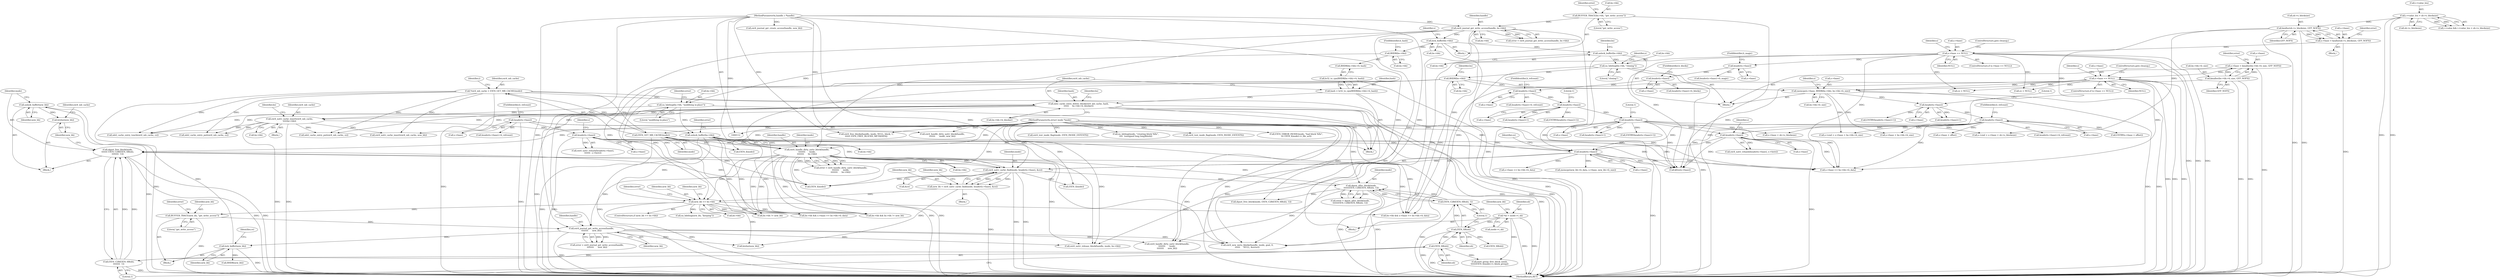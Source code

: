 digraph "0_linux_82939d7999dfc1f1998c4b1c12e2f19edbdff272_3@pointer" {
"1000550" [label="(Call,unlock_buffer(new_bh))"];
"1000541" [label="(Call,lock_buffer(new_bh))"];
"1000535" [label="(Call,ext4_journal_get_write_access(handle,\n\t\t\t\t\t\t\t\t      new_bh))"];
"1000264" [label="(Call,ext4_handle_dirty_xattr_block(handle,\n\t\t\t\t\t\t\t\t      inode,\n\t\t\t\t\t\t\t\t      bs->bh))"];
"1000175" [label="(Call,ext4_journal_get_write_access(handle, bs->bh))"];
"1000113" [label="(MethodParameterIn,handle_t *handle)"];
"1000168" [label="(Call,BUFFER_TRACE(bs->bh, \"get_write_access\"))"];
"1000146" [label="(Call,EXT4_GET_MB_CACHE(inode))"];
"1000114" [label="(MethodParameterIn,struct inode *inode)"];
"1000249" [label="(Call,unlock_buffer(bs->bh))"];
"1000216" [label="(Call,ea_bdebug(bs->bh, \"modifying in-place\"))"];
"1000203" [label="(Call,BHDR(bs->bh))"];
"1000183" [label="(Call,lock_buffer(bs->bh))"];
"1000244" [label="(Call,ext4_xattr_cache_insert(ext4_mb_cache,\n\t\t\t\t\tbs->bh))"];
"1000208" [label="(Call,mb2_cache_entry_delete_block(ext4_mb_cache, hash,\n\t\t\t\t\t\t     bs->bh->b_blocknr))"];
"1000144" [label="(Call,*ext4_mb_cache = EXT4_GET_MB_CACHE(inode))"];
"1000199" [label="(Call,hash = le32_to_cpu(BHDR(bs->bh)->h_hash))"];
"1000201" [label="(Call,le32_to_cpu(BHDR(bs->bh)->h_hash))"];
"1000530" [label="(Call,BUFFER_TRACE(new_bh, \"get_write_access\"))"];
"1000509" [label="(Call,new_bh == bs->bh)"];
"1000495" [label="(Call,new_bh = ext4_xattr_cache_find(inode, header(s->base), &ce))"];
"1000497" [label="(Call,ext4_xattr_cache_find(inode, header(s->base), &ce))"];
"1000552" [label="(Call,dquot_free_block(inode,\n\t\t\t\t\t\t\t EXT4_C2B(EXT4_SB(sb),\n\t\t\t\t\t\t\t\t  1)))"];
"1000521" [label="(Call,dquot_alloc_block(inode,\n\t\t\t\t\t\tEXT4_C2B(EXT4_SB(sb), 1)))"];
"1000523" [label="(Call,EXT4_C2B(EXT4_SB(sb), 1))"];
"1000524" [label="(Call,EXT4_SB(sb))"];
"1000555" [label="(Call,EXT4_SB(sb))"];
"1000119" [label="(Call,*sb = inode->i_sb)"];
"1000554" [label="(Call,EXT4_C2B(EXT4_SB(sb),\n\t\t\t\t\t\t\t\t  1))"];
"1000499" [label="(Call,header(s->base))"];
"1000237" [label="(Call,header(s->base))"];
"1000190" [label="(Call,header(s->base))"];
"1000480" [label="(Call,header(s->base))"];
"1000347" [label="(Call,header(s->base))"];
"1000340" [label="(Call,header(s->base))"];
"1000321" [label="(Call,memcpy(s->base, BHDR(bs->bh), bs->bh->b_size))"];
"1000315" [label="(Call,s->base == NULL)"];
"1000299" [label="(Call,s->base = kmalloc(bs->bh->b_size, GFP_NOFS))"];
"1000303" [label="(Call,kmalloc(bs->bh->b_size, GFP_NOFS))"];
"1000325" [label="(Call,BHDR(bs->bh))"];
"1000294" [label="(Call,ea_bdebug(bs->bh, \"cloning\"))"];
"1000290" [label="(Call,unlock_buffer(bs->bh))"];
"1000443" [label="(Call,header(s->base))"];
"1000432" [label="(Call,header(s->base))"];
"1000419" [label="(Call,header(s->base))"];
"1000410" [label="(Call,header(s->base))"];
"1000401" [label="(Call,header(s->base))"];
"1000393" [label="(Call,s->base == NULL)"];
"1000379" [label="(Call,s->base = kzalloc(sb->s_blocksize, GFP_NOFS))"];
"1000383" [label="(Call,kzalloc(sb->s_blocksize, GFP_NOFS))"];
"1000153" [label="(Call,i->value_len > sb->s_blocksize)"];
"1000558" [label="(Call,brelse(new_bh))"];
"1000573" [label="(Call,BHDR(new_bh))"];
"1000765" [label="(Call,bs->bh != new_bh)"];
"1000217" [label="(Call,bs->bh)"];
"1000315" [label="(Call,s->base == NULL)"];
"1000351" [label="(FieldIdentifier,h_refcount)"];
"1000316" [label="(Call,s->base)"];
"1000499" [label="(Call,header(s->base))"];
"1000387" [label="(Identifier,GFP_NOFS)"];
"1000785" [label="(Call,brelse(new_bh))"];
"1000556" [label="(Identifier,sb)"];
"1000169" [label="(Call,bs->bh)"];
"1000294" [label="(Call,ea_bdebug(bs->bh, \"cloning\"))"];
"1000320" [label="(ControlStructure,goto cleanup;)"];
"1000542" [label="(Identifier,new_bh)"];
"1000346" [label="(Call,header(s->base)->h_refcount)"];
"1000218" [label="(Identifier,bs)"];
"1000397" [label="(Identifier,NULL)"];
"1000509" [label="(Call,new_bh == bs->bh)"];
"1000521" [label="(Call,dquot_alloc_block(inode,\n\t\t\t\t\t\tEXT4_C2B(EXT4_SB(sb), 1)))"];
"1000793" [label="(Call,s->base == bs->bh->b_data)"];
"1000497" [label="(Call,ext4_xattr_cache_find(inode, header(s->base), &ce))"];
"1000782" [label="(Call,mb2_cache_entry_put(ext4_mb_cache, ce))"];
"1000770" [label="(Call,ext4_xattr_release_block(handle, inode, bs->bh))"];
"1000536" [label="(Identifier,handle)"];
"1000535" [label="(Call,ext4_journal_get_write_access(handle,\n\t\t\t\t\t\t\t\t      new_bh))"];
"1000557" [label="(Literal,1)"];
"1000602" [label="(Call,ce = NULL)"];
"1000177" [label="(Call,bs->bh)"];
"1000410" [label="(Call,header(s->base))"];
"1000204" [label="(Call,bs->bh)"];
"1000555" [label="(Call,EXT4_SB(sb))"];
"1000295" [label="(Call,bs->bh)"];
"1000290" [label="(Call,unlock_buffer(bs->bh))"];
"1000329" [label="(Call,bs->bh->b_size)"];
"1000525" [label="(Identifier,sb)"];
"1000207" [label="(FieldIdentifier,h_hash)"];
"1000392" [label="(ControlStructure,if (s->base == NULL))"];
"1000291" [label="(Call,bs->bh)"];
"1000384" [label="(Call,sb->s_blocksize)"];
"1000498" [label="(Identifier,inode)"];
"1000114" [label="(MethodParameterIn,struct inode *inode)"];
"1000420" [label="(Call,s->base)"];
"1000547" [label="(Identifier,ce)"];
"1000191" [label="(Call,s->base)"];
"1000481" [label="(Call,s->base)"];
"1000147" [label="(Identifier,inode)"];
"1000167" [label="(Block,)"];
"1000157" [label="(Call,sb->s_blocksize)"];
"1000251" [label="(Identifier,bs)"];
"1000423" [label="(FieldIdentifier,h_refcount)"];
"1000532" [label="(Literal,\"get_write_access\")"];
"1000172" [label="(Literal,\"get_write_access\")"];
"1000300" [label="(Call,s->base)"];
"1000723" [label="(Call,memcpy(new_bh->b_data, s->base, new_bh->b_size))"];
"1000154" [label="(Call,i->value_len)"];
"1000368" [label="(Call,s->base + bs->bh->b_size)"];
"1000447" [label="(Literal,1)"];
"1000336" [label="(Identifier,s)"];
"1000190" [label="(Call,header(s->base))"];
"1000751" [label="(Call,EXT4_I(inode))"];
"1000550" [label="(Call,unlock_buffer(new_bh))"];
"1000558" [label="(Call,brelse(new_bh))"];
"1000589" [label="(Call,ext4_handle_dirty_xattr_block(handle,\n\t\t\t\t\t\t\t\t      inode,\n\t\t\t\t\t\t\t\t      new_bh))"];
"1000647" [label="(Call,ext4_test_inode_flag(inode, EXT4_INODE_EXTENTS))"];
"1000321" [label="(Call,memcpy(s->base, BHDR(bs->bh), bs->bh->b_size))"];
"1000401" [label="(Call,header(s->base))"];
"1000523" [label="(Call,EXT4_C2B(EXT4_SB(sb), 1))"];
"1000176" [label="(Identifier,handle)"];
"1000203" [label="(Call,BHDR(bs->bh))"];
"1000441" [label="(Call,ENTRY(header(s->base)+1))"];
"1000496" [label="(Identifier,new_bh)"];
"1000657" [label="(Call,ext4_new_meta_blocks(handle, inode, goal, 0,\n\t\t\t\t\t\t     NULL, &error))"];
"1000789" [label="(Call,bs->bh && s->base == bs->bh->b_data)"];
"1000526" [label="(Literal,1)"];
"1000236" [label="(Call,ext4_xattr_rehash(header(s->base),\n\t\t\t\t\t\t\t  s->here))"];
"1000761" [label="(Call,bs->bh && bs->bh != new_bh)"];
"1000296" [label="(Identifier,bs)"];
"1000211" [label="(Call,bs->bh->b_blocknr)"];
"1000561" [label="(Identifier,ext4_mb_cache)"];
"1000551" [label="(Identifier,new_bh)"];
"1000113" [label="(MethodParameterIn,handle_t *handle)"];
"1000120" [label="(Identifier,sb)"];
"1000432" [label="(Call,header(s->base))"];
"1000737" [label="(Call,ext4_xattr_cache_insert(ext4_mb_cache, new_bh))"];
"1000433" [label="(Call,s->base)"];
"1000323" [label="(Identifier,s)"];
"1000510" [label="(Identifier,new_bh)"];
"1000560" [label="(Call,mb2_cache_entry_put(ext4_mb_cache, ce))"];
"1000200" [label="(Identifier,hash)"];
"1000444" [label="(Call,s->base)"];
"1000299" [label="(Call,s->base = kmalloc(bs->bh->b_size, GFP_NOFS))"];
"1000642" [label="(Call,EXT4_I(inode))"];
"1000383" [label="(Call,kzalloc(sb->s_blocksize, GFP_NOFS))"];
"1000267" [label="(Call,bs->bh)"];
"1000348" [label="(Call,s->base)"];
"1000358" [label="(Call,ENTRY(s->base + offset))"];
"1000153" [label="(Call,i->value_len > sb->s_blocksize)"];
"1000494" [label="(Block,)"];
"1000250" [label="(Call,bs->bh)"];
"1000802" [label="(Call,kfree(s->base))"];
"1000326" [label="(Call,bs->bh)"];
"1000238" [label="(Call,s->base)"];
"1000222" [label="(Identifier,error)"];
"1000341" [label="(Call,s->base)"];
"1000199" [label="(Call,hash = le32_to_cpu(BHDR(bs->bh)->h_hash))"];
"1000146" [label="(Call,EXT4_GET_MB_CACHE(inode))"];
"1000359" [label="(Call,s->base + offset)"];
"1000255" [label="(Identifier,error)"];
"1000121" [label="(Call,inode->i_sb)"];
"1000393" [label="(Call,s->base == NULL)"];
"1000194" [label="(FieldIdentifier,h_refcount)"];
"1000431" [label="(Call,header(s->base)+1)"];
"1000821" [label="(Call,EXT4_I(inode))"];
"1000400" [label="(Call,header(s->base)->h_magic)"];
"1000554" [label="(Call,EXT4_C2B(EXT4_SB(sb),\n\t\t\t\t\t\t\t\t  1))"];
"1000710" [label="(Call,ext4_journal_get_create_access(handle, new_bh))"];
"1000430" [label="(Call,ENTRY(header(s->base)+1))"];
"1000314" [label="(ControlStructure,if (s->base == NULL))"];
"1000677" [label="(Call,ea_idebug(inode, \"creating block %llu\",\n\t\t\t\t  (unsigned long long)block))"];
"1000197" [label="(Block,)"];
"1000344" [label="(Literal,1)"];
"1000339" [label="(Call,header(s->base)+1)"];
"1000168" [label="(Call,BUFFER_TRACE(bs->bh, \"get_write_access\"))"];
"1000479" [label="(Call,ext4_xattr_rehash(header(s->base), s->here))"];
"1000379" [label="(Call,s->base = kzalloc(sb->s_blocksize, GFP_NOFS))"];
"1000553" [label="(Identifier,inode)"];
"1000670" [label="(Call,ext4_test_inode_flag(inode, EXT4_INODE_EXTENTS))"];
"1000812" [label="(Call,EXT4_SB(sb))"];
"1000443" [label="(Call,header(s->base))"];
"1000414" [label="(FieldIdentifier,h_blocks)"];
"1000809" [label="(Call,dquot_free_block(inode, EXT4_C2B(EXT4_SB(sb), 1)))"];
"1000552" [label="(Call,dquot_free_block(inode,\n\t\t\t\t\t\t\t EXT4_C2B(EXT4_SB(sb),\n\t\t\t\t\t\t\t\t  1)))"];
"1000533" [label="(Call,error = ext4_journal_get_write_access(handle,\n\t\t\t\t\t\t\t\t      new_bh))"];
"1000119" [label="(Call,*sb = inode->i_sb)"];
"1000249" [label="(Call,unlock_buffer(bs->bh))"];
"1000402" [label="(Call,s->base)"];
"1000325" [label="(Call,BHDR(bs->bh))"];
"1000515" [label="(Identifier,new_bh)"];
"1000506" [label="(Identifier,new_bh)"];
"1000485" [label="(Identifier,s)"];
"1000508" [label="(ControlStructure,if (new_bh == bs->bh))"];
"1000301" [label="(Identifier,s)"];
"1000520" [label="(Identifier,error)"];
"1000322" [label="(Call,s->base)"];
"1000298" [label="(Literal,\"cloning\")"];
"1000518" [label="(Block,)"];
"1000503" [label="(Call,&ce)"];
"1000237" [label="(Call,header(s->base))"];
"1000389" [label="(Identifier,error)"];
"1000192" [label="(Identifier,s)"];
"1000541" [label="(Call,lock_buffer(new_bh))"];
"1000825" [label="(MethodReturn,RET)"];
"1000549" [label="(Block,)"];
"1000265" [label="(Identifier,handle)"];
"1000209" [label="(Identifier,ext4_mb_cache)"];
"1000145" [label="(Identifier,ext4_mb_cache)"];
"1000563" [label="(Call,ce = NULL)"];
"1000262" [label="(Call,error = ext4_handle_dirty_xattr_block(handle,\n\t\t\t\t\t\t\t\t      inode,\n\t\t\t\t\t\t\t\t      bs->bh))"];
"1000411" [label="(Call,s->base)"];
"1000244" [label="(Call,ext4_xattr_cache_insert(ext4_mb_cache,\n\t\t\t\t\tbs->bh))"];
"1000530" [label="(Call,BUFFER_TRACE(new_bh, \"get_write_access\"))"];
"1000173" [label="(Call,error = ext4_journal_get_write_access(handle, bs->bh))"];
"1000436" [label="(Literal,1)"];
"1000319" [label="(Identifier,NULL)"];
"1000495" [label="(Call,new_bh = ext4_xattr_cache_find(inode, header(s->base), &ce))"];
"1000639" [label="(Call,ext4_group_first_block_no(sb,\n\t\t\t\t\t\tEXT4_I(inode)->i_block_group))"];
"1000338" [label="(Call,ENTRY(header(s->base)+1))"];
"1000347" [label="(Call,header(s->base))"];
"1000210" [label="(Identifier,hash)"];
"1000126" [label="(Identifier,new_bh)"];
"1000519" [label="(Call,error = dquot_alloc_block(inode,\n\t\t\t\t\t\tEXT4_C2B(EXT4_SB(sb), 1)))"];
"1000331" [label="(Identifier,bs)"];
"1000403" [label="(Identifier,s)"];
"1000531" [label="(Identifier,new_bh)"];
"1000418" [label="(Call,header(s->base)->h_refcount)"];
"1000220" [label="(Literal,\"modifying in-place\")"];
"1000201" [label="(Call,le32_to_cpu(BHDR(bs->bh)->h_hash))"];
"1000817" [label="(Call,EXT4_ERROR_INODE(inode, \"bad block %llu\",\n\t\t\t EXT4_I(inode)->i_file_acl))"];
"1000189" [label="(Call,header(s->base)->h_refcount)"];
"1000448" [label="(Call,s->end = s->base + sb->s_blocksize)"];
"1000246" [label="(Call,bs->bh)"];
"1000309" [label="(Identifier,GFP_NOFS)"];
"1000698" [label="(Call,ext4_free_blocks(handle, inode, NULL, block, 1,\n\t\t\t\t\t\t EXT4_FREE_BLOCKS_METADATA))"];
"1000245" [label="(Identifier,ext4_mb_cache)"];
"1000524" [label="(Call,EXT4_SB(sb))"];
"1000175" [label="(Call,ext4_journal_get_write_access(handle, bs->bh))"];
"1000340" [label="(Call,header(s->base))"];
"1000208" [label="(Call,mb2_cache_entry_delete_block(ext4_mb_cache, hash,\n\t\t\t\t\t\t     bs->bh->b_blocknr))"];
"1000380" [label="(Call,s->base)"];
"1000117" [label="(Block,)"];
"1000229" [label="(Block,)"];
"1000559" [label="(Identifier,new_bh)"];
"1000275" [label="(Block,)"];
"1000149" [label="(Call,i->value && i->value_len > sb->s_blocksize)"];
"1000216" [label="(Call,ea_bdebug(bs->bh, \"modifying in-place\"))"];
"1000504" [label="(Identifier,ce)"];
"1000394" [label="(Call,s->base)"];
"1000409" [label="(Call,header(s->base)->h_blocks)"];
"1000364" [label="(Call,s->end = s->base + bs->bh->b_size)"];
"1000174" [label="(Identifier,error)"];
"1000398" [label="(ControlStructure,goto cleanup;)"];
"1000522" [label="(Identifier,inode)"];
"1000311" [label="(Identifier,error)"];
"1000419" [label="(Call,header(s->base))"];
"1000202" [label="(Call,BHDR(bs->bh)->h_hash)"];
"1000537" [label="(Identifier,new_bh)"];
"1000514" [label="(Call,ea_bdebug(new_bh, \"keeping\"))"];
"1000378" [label="(Block,)"];
"1000405" [label="(FieldIdentifier,h_magic)"];
"1000607" [label="(Call,bs->bh && s->base == bs->bh->b_data)"];
"1000151" [label="(Identifier,i)"];
"1000442" [label="(Call,header(s->base)+1)"];
"1000144" [label="(Call,*ext4_mb_cache = EXT4_GET_MB_CACHE(inode))"];
"1000242" [label="(Identifier,s)"];
"1000596" [label="(Call,mb2_cache_entry_touch(ext4_mb_cache, ce))"];
"1000534" [label="(Identifier,error)"];
"1000264" [label="(Call,ext4_handle_dirty_xattr_block(handle,\n\t\t\t\t\t\t\t\t      inode,\n\t\t\t\t\t\t\t\t      bs->bh))"];
"1000303" [label="(Call,kmalloc(bs->bh->b_size, GFP_NOFS))"];
"1000304" [label="(Call,bs->bh->b_size)"];
"1000500" [label="(Call,s->base)"];
"1000480" [label="(Call,header(s->base))"];
"1000266" [label="(Identifier,inode)"];
"1000742" [label="(Call,ext4_handle_dirty_xattr_block(handle,\n\t\t\t\t\t\t\t      inode, new_bh))"];
"1000184" [label="(Call,bs->bh)"];
"1000511" [label="(Call,bs->bh)"];
"1000611" [label="(Call,s->base == bs->bh->b_data)"];
"1000183" [label="(Call,lock_buffer(bs->bh))"];
"1000452" [label="(Call,s->base + sb->s_blocksize)"];
"1000550" -> "1000549"  [label="AST: "];
"1000550" -> "1000551"  [label="CFG: "];
"1000551" -> "1000550"  [label="AST: "];
"1000553" -> "1000550"  [label="CFG: "];
"1000550" -> "1000825"  [label="DDG: "];
"1000541" -> "1000550"  [label="DDG: "];
"1000550" -> "1000558"  [label="DDG: "];
"1000541" -> "1000518"  [label="AST: "];
"1000541" -> "1000542"  [label="CFG: "];
"1000542" -> "1000541"  [label="AST: "];
"1000547" -> "1000541"  [label="CFG: "];
"1000541" -> "1000825"  [label="DDG: "];
"1000535" -> "1000541"  [label="DDG: "];
"1000541" -> "1000573"  [label="DDG: "];
"1000535" -> "1000533"  [label="AST: "];
"1000535" -> "1000537"  [label="CFG: "];
"1000536" -> "1000535"  [label="AST: "];
"1000537" -> "1000535"  [label="AST: "];
"1000533" -> "1000535"  [label="CFG: "];
"1000535" -> "1000825"  [label="DDG: "];
"1000535" -> "1000533"  [label="DDG: "];
"1000535" -> "1000533"  [label="DDG: "];
"1000264" -> "1000535"  [label="DDG: "];
"1000175" -> "1000535"  [label="DDG: "];
"1000113" -> "1000535"  [label="DDG: "];
"1000530" -> "1000535"  [label="DDG: "];
"1000535" -> "1000589"  [label="DDG: "];
"1000535" -> "1000657"  [label="DDG: "];
"1000535" -> "1000770"  [label="DDG: "];
"1000535" -> "1000785"  [label="DDG: "];
"1000264" -> "1000262"  [label="AST: "];
"1000264" -> "1000267"  [label="CFG: "];
"1000265" -> "1000264"  [label="AST: "];
"1000266" -> "1000264"  [label="AST: "];
"1000267" -> "1000264"  [label="AST: "];
"1000262" -> "1000264"  [label="CFG: "];
"1000264" -> "1000825"  [label="DDG: "];
"1000264" -> "1000825"  [label="DDG: "];
"1000264" -> "1000262"  [label="DDG: "];
"1000264" -> "1000262"  [label="DDG: "];
"1000264" -> "1000262"  [label="DDG: "];
"1000175" -> "1000264"  [label="DDG: "];
"1000113" -> "1000264"  [label="DDG: "];
"1000146" -> "1000264"  [label="DDG: "];
"1000114" -> "1000264"  [label="DDG: "];
"1000249" -> "1000264"  [label="DDG: "];
"1000264" -> "1000497"  [label="DDG: "];
"1000264" -> "1000509"  [label="DDG: "];
"1000264" -> "1000607"  [label="DDG: "];
"1000264" -> "1000657"  [label="DDG: "];
"1000264" -> "1000751"  [label="DDG: "];
"1000264" -> "1000761"  [label="DDG: "];
"1000264" -> "1000765"  [label="DDG: "];
"1000264" -> "1000770"  [label="DDG: "];
"1000264" -> "1000789"  [label="DDG: "];
"1000175" -> "1000173"  [label="AST: "];
"1000175" -> "1000177"  [label="CFG: "];
"1000176" -> "1000175"  [label="AST: "];
"1000177" -> "1000175"  [label="AST: "];
"1000173" -> "1000175"  [label="CFG: "];
"1000175" -> "1000825"  [label="DDG: "];
"1000175" -> "1000173"  [label="DDG: "];
"1000175" -> "1000173"  [label="DDG: "];
"1000113" -> "1000175"  [label="DDG: "];
"1000168" -> "1000175"  [label="DDG: "];
"1000175" -> "1000183"  [label="DDG: "];
"1000175" -> "1000657"  [label="DDG: "];
"1000175" -> "1000770"  [label="DDG: "];
"1000175" -> "1000789"  [label="DDG: "];
"1000113" -> "1000112"  [label="AST: "];
"1000113" -> "1000825"  [label="DDG: "];
"1000113" -> "1000589"  [label="DDG: "];
"1000113" -> "1000657"  [label="DDG: "];
"1000113" -> "1000698"  [label="DDG: "];
"1000113" -> "1000710"  [label="DDG: "];
"1000113" -> "1000742"  [label="DDG: "];
"1000113" -> "1000770"  [label="DDG: "];
"1000168" -> "1000167"  [label="AST: "];
"1000168" -> "1000172"  [label="CFG: "];
"1000169" -> "1000168"  [label="AST: "];
"1000172" -> "1000168"  [label="AST: "];
"1000174" -> "1000168"  [label="CFG: "];
"1000168" -> "1000825"  [label="DDG: "];
"1000146" -> "1000144"  [label="AST: "];
"1000146" -> "1000147"  [label="CFG: "];
"1000147" -> "1000146"  [label="AST: "];
"1000144" -> "1000146"  [label="CFG: "];
"1000146" -> "1000825"  [label="DDG: "];
"1000146" -> "1000144"  [label="DDG: "];
"1000114" -> "1000146"  [label="DDG: "];
"1000146" -> "1000497"  [label="DDG: "];
"1000146" -> "1000751"  [label="DDG: "];
"1000146" -> "1000821"  [label="DDG: "];
"1000114" -> "1000112"  [label="AST: "];
"1000114" -> "1000825"  [label="DDG: "];
"1000114" -> "1000497"  [label="DDG: "];
"1000114" -> "1000521"  [label="DDG: "];
"1000114" -> "1000552"  [label="DDG: "];
"1000114" -> "1000589"  [label="DDG: "];
"1000114" -> "1000642"  [label="DDG: "];
"1000114" -> "1000647"  [label="DDG: "];
"1000114" -> "1000657"  [label="DDG: "];
"1000114" -> "1000670"  [label="DDG: "];
"1000114" -> "1000677"  [label="DDG: "];
"1000114" -> "1000698"  [label="DDG: "];
"1000114" -> "1000742"  [label="DDG: "];
"1000114" -> "1000751"  [label="DDG: "];
"1000114" -> "1000770"  [label="DDG: "];
"1000114" -> "1000809"  [label="DDG: "];
"1000114" -> "1000817"  [label="DDG: "];
"1000114" -> "1000821"  [label="DDG: "];
"1000249" -> "1000197"  [label="AST: "];
"1000249" -> "1000250"  [label="CFG: "];
"1000250" -> "1000249"  [label="AST: "];
"1000255" -> "1000249"  [label="CFG: "];
"1000249" -> "1000825"  [label="DDG: "];
"1000216" -> "1000249"  [label="DDG: "];
"1000244" -> "1000249"  [label="DDG: "];
"1000249" -> "1000509"  [label="DDG: "];
"1000249" -> "1000607"  [label="DDG: "];
"1000249" -> "1000761"  [label="DDG: "];
"1000249" -> "1000765"  [label="DDG: "];
"1000249" -> "1000789"  [label="DDG: "];
"1000216" -> "1000197"  [label="AST: "];
"1000216" -> "1000220"  [label="CFG: "];
"1000217" -> "1000216"  [label="AST: "];
"1000220" -> "1000216"  [label="AST: "];
"1000222" -> "1000216"  [label="CFG: "];
"1000216" -> "1000825"  [label="DDG: "];
"1000203" -> "1000216"  [label="DDG: "];
"1000216" -> "1000244"  [label="DDG: "];
"1000203" -> "1000202"  [label="AST: "];
"1000203" -> "1000204"  [label="CFG: "];
"1000204" -> "1000203"  [label="AST: "];
"1000207" -> "1000203"  [label="CFG: "];
"1000183" -> "1000203"  [label="DDG: "];
"1000183" -> "1000167"  [label="AST: "];
"1000183" -> "1000184"  [label="CFG: "];
"1000184" -> "1000183"  [label="AST: "];
"1000192" -> "1000183"  [label="CFG: "];
"1000183" -> "1000825"  [label="DDG: "];
"1000183" -> "1000290"  [label="DDG: "];
"1000244" -> "1000229"  [label="AST: "];
"1000244" -> "1000246"  [label="CFG: "];
"1000245" -> "1000244"  [label="AST: "];
"1000246" -> "1000244"  [label="AST: "];
"1000251" -> "1000244"  [label="CFG: "];
"1000244" -> "1000825"  [label="DDG: "];
"1000244" -> "1000825"  [label="DDG: "];
"1000208" -> "1000244"  [label="DDG: "];
"1000244" -> "1000560"  [label="DDG: "];
"1000244" -> "1000596"  [label="DDG: "];
"1000244" -> "1000737"  [label="DDG: "];
"1000244" -> "1000782"  [label="DDG: "];
"1000208" -> "1000197"  [label="AST: "];
"1000208" -> "1000211"  [label="CFG: "];
"1000209" -> "1000208"  [label="AST: "];
"1000210" -> "1000208"  [label="AST: "];
"1000211" -> "1000208"  [label="AST: "];
"1000218" -> "1000208"  [label="CFG: "];
"1000208" -> "1000825"  [label="DDG: "];
"1000208" -> "1000825"  [label="DDG: "];
"1000208" -> "1000825"  [label="DDG: "];
"1000208" -> "1000825"  [label="DDG: "];
"1000144" -> "1000208"  [label="DDG: "];
"1000199" -> "1000208"  [label="DDG: "];
"1000208" -> "1000560"  [label="DDG: "];
"1000208" -> "1000596"  [label="DDG: "];
"1000208" -> "1000737"  [label="DDG: "];
"1000208" -> "1000782"  [label="DDG: "];
"1000144" -> "1000117"  [label="AST: "];
"1000145" -> "1000144"  [label="AST: "];
"1000151" -> "1000144"  [label="CFG: "];
"1000144" -> "1000825"  [label="DDG: "];
"1000144" -> "1000825"  [label="DDG: "];
"1000144" -> "1000560"  [label="DDG: "];
"1000144" -> "1000596"  [label="DDG: "];
"1000144" -> "1000737"  [label="DDG: "];
"1000144" -> "1000782"  [label="DDG: "];
"1000199" -> "1000197"  [label="AST: "];
"1000199" -> "1000201"  [label="CFG: "];
"1000200" -> "1000199"  [label="AST: "];
"1000201" -> "1000199"  [label="AST: "];
"1000209" -> "1000199"  [label="CFG: "];
"1000199" -> "1000825"  [label="DDG: "];
"1000201" -> "1000199"  [label="DDG: "];
"1000201" -> "1000202"  [label="CFG: "];
"1000202" -> "1000201"  [label="AST: "];
"1000201" -> "1000825"  [label="DDG: "];
"1000530" -> "1000518"  [label="AST: "];
"1000530" -> "1000532"  [label="CFG: "];
"1000531" -> "1000530"  [label="AST: "];
"1000532" -> "1000530"  [label="AST: "];
"1000534" -> "1000530"  [label="CFG: "];
"1000530" -> "1000825"  [label="DDG: "];
"1000509" -> "1000530"  [label="DDG: "];
"1000509" -> "1000508"  [label="AST: "];
"1000509" -> "1000511"  [label="CFG: "];
"1000510" -> "1000509"  [label="AST: "];
"1000511" -> "1000509"  [label="AST: "];
"1000515" -> "1000509"  [label="CFG: "];
"1000520" -> "1000509"  [label="CFG: "];
"1000509" -> "1000825"  [label="DDG: "];
"1000495" -> "1000509"  [label="DDG: "];
"1000325" -> "1000509"  [label="DDG: "];
"1000509" -> "1000514"  [label="DDG: "];
"1000509" -> "1000607"  [label="DDG: "];
"1000509" -> "1000761"  [label="DDG: "];
"1000509" -> "1000765"  [label="DDG: "];
"1000509" -> "1000785"  [label="DDG: "];
"1000509" -> "1000789"  [label="DDG: "];
"1000495" -> "1000494"  [label="AST: "];
"1000495" -> "1000497"  [label="CFG: "];
"1000496" -> "1000495"  [label="AST: "];
"1000497" -> "1000495"  [label="AST: "];
"1000506" -> "1000495"  [label="CFG: "];
"1000495" -> "1000825"  [label="DDG: "];
"1000497" -> "1000495"  [label="DDG: "];
"1000497" -> "1000495"  [label="DDG: "];
"1000497" -> "1000495"  [label="DDG: "];
"1000495" -> "1000785"  [label="DDG: "];
"1000497" -> "1000503"  [label="CFG: "];
"1000498" -> "1000497"  [label="AST: "];
"1000499" -> "1000497"  [label="AST: "];
"1000503" -> "1000497"  [label="AST: "];
"1000497" -> "1000825"  [label="DDG: "];
"1000497" -> "1000825"  [label="DDG: "];
"1000552" -> "1000497"  [label="DDG: "];
"1000499" -> "1000497"  [label="DDG: "];
"1000497" -> "1000521"  [label="DDG: "];
"1000497" -> "1000642"  [label="DDG: "];
"1000497" -> "1000751"  [label="DDG: "];
"1000552" -> "1000549"  [label="AST: "];
"1000552" -> "1000554"  [label="CFG: "];
"1000553" -> "1000552"  [label="AST: "];
"1000554" -> "1000552"  [label="AST: "];
"1000559" -> "1000552"  [label="CFG: "];
"1000552" -> "1000825"  [label="DDG: "];
"1000552" -> "1000825"  [label="DDG: "];
"1000521" -> "1000552"  [label="DDG: "];
"1000554" -> "1000552"  [label="DDG: "];
"1000554" -> "1000552"  [label="DDG: "];
"1000552" -> "1000751"  [label="DDG: "];
"1000521" -> "1000519"  [label="AST: "];
"1000521" -> "1000523"  [label="CFG: "];
"1000522" -> "1000521"  [label="AST: "];
"1000523" -> "1000521"  [label="AST: "];
"1000519" -> "1000521"  [label="CFG: "];
"1000521" -> "1000825"  [label="DDG: "];
"1000521" -> "1000825"  [label="DDG: "];
"1000521" -> "1000519"  [label="DDG: "];
"1000521" -> "1000519"  [label="DDG: "];
"1000523" -> "1000521"  [label="DDG: "];
"1000523" -> "1000521"  [label="DDG: "];
"1000521" -> "1000589"  [label="DDG: "];
"1000521" -> "1000809"  [label="DDG: "];
"1000523" -> "1000526"  [label="CFG: "];
"1000524" -> "1000523"  [label="AST: "];
"1000526" -> "1000523"  [label="AST: "];
"1000523" -> "1000825"  [label="DDG: "];
"1000524" -> "1000523"  [label="DDG: "];
"1000524" -> "1000525"  [label="CFG: "];
"1000525" -> "1000524"  [label="AST: "];
"1000526" -> "1000524"  [label="CFG: "];
"1000524" -> "1000825"  [label="DDG: "];
"1000555" -> "1000524"  [label="DDG: "];
"1000119" -> "1000524"  [label="DDG: "];
"1000524" -> "1000555"  [label="DDG: "];
"1000524" -> "1000812"  [label="DDG: "];
"1000555" -> "1000554"  [label="AST: "];
"1000555" -> "1000556"  [label="CFG: "];
"1000556" -> "1000555"  [label="AST: "];
"1000557" -> "1000555"  [label="CFG: "];
"1000555" -> "1000825"  [label="DDG: "];
"1000555" -> "1000554"  [label="DDG: "];
"1000555" -> "1000639"  [label="DDG: "];
"1000119" -> "1000117"  [label="AST: "];
"1000119" -> "1000121"  [label="CFG: "];
"1000120" -> "1000119"  [label="AST: "];
"1000121" -> "1000119"  [label="AST: "];
"1000126" -> "1000119"  [label="CFG: "];
"1000119" -> "1000825"  [label="DDG: "];
"1000119" -> "1000825"  [label="DDG: "];
"1000119" -> "1000639"  [label="DDG: "];
"1000554" -> "1000557"  [label="CFG: "];
"1000557" -> "1000554"  [label="AST: "];
"1000554" -> "1000825"  [label="DDG: "];
"1000499" -> "1000500"  [label="CFG: "];
"1000500" -> "1000499"  [label="AST: "];
"1000504" -> "1000499"  [label="CFG: "];
"1000499" -> "1000825"  [label="DDG: "];
"1000237" -> "1000499"  [label="DDG: "];
"1000190" -> "1000499"  [label="DDG: "];
"1000480" -> "1000499"  [label="DDG: "];
"1000347" -> "1000499"  [label="DDG: "];
"1000443" -> "1000499"  [label="DDG: "];
"1000499" -> "1000611"  [label="DDG: "];
"1000499" -> "1000723"  [label="DDG: "];
"1000499" -> "1000793"  [label="DDG: "];
"1000499" -> "1000802"  [label="DDG: "];
"1000237" -> "1000236"  [label="AST: "];
"1000237" -> "1000238"  [label="CFG: "];
"1000238" -> "1000237"  [label="AST: "];
"1000242" -> "1000237"  [label="CFG: "];
"1000237" -> "1000825"  [label="DDG: "];
"1000237" -> "1000236"  [label="DDG: "];
"1000190" -> "1000237"  [label="DDG: "];
"1000237" -> "1000793"  [label="DDG: "];
"1000237" -> "1000802"  [label="DDG: "];
"1000190" -> "1000189"  [label="AST: "];
"1000190" -> "1000191"  [label="CFG: "];
"1000191" -> "1000190"  [label="AST: "];
"1000194" -> "1000190"  [label="CFG: "];
"1000190" -> "1000825"  [label="DDG: "];
"1000190" -> "1000793"  [label="DDG: "];
"1000190" -> "1000802"  [label="DDG: "];
"1000480" -> "1000479"  [label="AST: "];
"1000480" -> "1000481"  [label="CFG: "];
"1000481" -> "1000480"  [label="AST: "];
"1000485" -> "1000480"  [label="CFG: "];
"1000480" -> "1000825"  [label="DDG: "];
"1000480" -> "1000479"  [label="DDG: "];
"1000347" -> "1000480"  [label="DDG: "];
"1000443" -> "1000480"  [label="DDG: "];
"1000480" -> "1000793"  [label="DDG: "];
"1000480" -> "1000802"  [label="DDG: "];
"1000347" -> "1000346"  [label="AST: "];
"1000347" -> "1000348"  [label="CFG: "];
"1000348" -> "1000347"  [label="AST: "];
"1000351" -> "1000347"  [label="CFG: "];
"1000340" -> "1000347"  [label="DDG: "];
"1000347" -> "1000358"  [label="DDG: "];
"1000347" -> "1000359"  [label="DDG: "];
"1000347" -> "1000364"  [label="DDG: "];
"1000347" -> "1000368"  [label="DDG: "];
"1000347" -> "1000793"  [label="DDG: "];
"1000347" -> "1000802"  [label="DDG: "];
"1000340" -> "1000339"  [label="AST: "];
"1000340" -> "1000341"  [label="CFG: "];
"1000341" -> "1000340"  [label="AST: "];
"1000344" -> "1000340"  [label="CFG: "];
"1000340" -> "1000338"  [label="DDG: "];
"1000340" -> "1000339"  [label="DDG: "];
"1000321" -> "1000340"  [label="DDG: "];
"1000321" -> "1000275"  [label="AST: "];
"1000321" -> "1000329"  [label="CFG: "];
"1000322" -> "1000321"  [label="AST: "];
"1000325" -> "1000321"  [label="AST: "];
"1000329" -> "1000321"  [label="AST: "];
"1000336" -> "1000321"  [label="CFG: "];
"1000321" -> "1000825"  [label="DDG: "];
"1000321" -> "1000825"  [label="DDG: "];
"1000315" -> "1000321"  [label="DDG: "];
"1000325" -> "1000321"  [label="DDG: "];
"1000303" -> "1000321"  [label="DDG: "];
"1000321" -> "1000364"  [label="DDG: "];
"1000321" -> "1000368"  [label="DDG: "];
"1000315" -> "1000314"  [label="AST: "];
"1000315" -> "1000319"  [label="CFG: "];
"1000316" -> "1000315"  [label="AST: "];
"1000319" -> "1000315"  [label="AST: "];
"1000320" -> "1000315"  [label="CFG: "];
"1000323" -> "1000315"  [label="CFG: "];
"1000315" -> "1000825"  [label="DDG: "];
"1000315" -> "1000825"  [label="DDG: "];
"1000315" -> "1000825"  [label="DDG: "];
"1000299" -> "1000315"  [label="DDG: "];
"1000315" -> "1000563"  [label="DDG: "];
"1000315" -> "1000602"  [label="DDG: "];
"1000315" -> "1000657"  [label="DDG: "];
"1000315" -> "1000793"  [label="DDG: "];
"1000315" -> "1000802"  [label="DDG: "];
"1000299" -> "1000275"  [label="AST: "];
"1000299" -> "1000303"  [label="CFG: "];
"1000300" -> "1000299"  [label="AST: "];
"1000303" -> "1000299"  [label="AST: "];
"1000311" -> "1000299"  [label="CFG: "];
"1000299" -> "1000825"  [label="DDG: "];
"1000303" -> "1000299"  [label="DDG: "];
"1000303" -> "1000299"  [label="DDG: "];
"1000303" -> "1000309"  [label="CFG: "];
"1000304" -> "1000303"  [label="AST: "];
"1000309" -> "1000303"  [label="AST: "];
"1000303" -> "1000825"  [label="DDG: "];
"1000303" -> "1000825"  [label="DDG: "];
"1000325" -> "1000326"  [label="CFG: "];
"1000326" -> "1000325"  [label="AST: "];
"1000331" -> "1000325"  [label="CFG: "];
"1000294" -> "1000325"  [label="DDG: "];
"1000325" -> "1000607"  [label="DDG: "];
"1000325" -> "1000761"  [label="DDG: "];
"1000325" -> "1000765"  [label="DDG: "];
"1000325" -> "1000789"  [label="DDG: "];
"1000294" -> "1000275"  [label="AST: "];
"1000294" -> "1000298"  [label="CFG: "];
"1000295" -> "1000294"  [label="AST: "];
"1000298" -> "1000294"  [label="AST: "];
"1000301" -> "1000294"  [label="CFG: "];
"1000294" -> "1000825"  [label="DDG: "];
"1000290" -> "1000294"  [label="DDG: "];
"1000294" -> "1000789"  [label="DDG: "];
"1000290" -> "1000275"  [label="AST: "];
"1000290" -> "1000291"  [label="CFG: "];
"1000291" -> "1000290"  [label="AST: "];
"1000296" -> "1000290"  [label="CFG: "];
"1000290" -> "1000825"  [label="DDG: "];
"1000443" -> "1000442"  [label="AST: "];
"1000443" -> "1000444"  [label="CFG: "];
"1000444" -> "1000443"  [label="AST: "];
"1000447" -> "1000443"  [label="CFG: "];
"1000443" -> "1000441"  [label="DDG: "];
"1000443" -> "1000442"  [label="DDG: "];
"1000432" -> "1000443"  [label="DDG: "];
"1000443" -> "1000448"  [label="DDG: "];
"1000443" -> "1000452"  [label="DDG: "];
"1000443" -> "1000793"  [label="DDG: "];
"1000443" -> "1000802"  [label="DDG: "];
"1000432" -> "1000431"  [label="AST: "];
"1000432" -> "1000433"  [label="CFG: "];
"1000433" -> "1000432"  [label="AST: "];
"1000436" -> "1000432"  [label="CFG: "];
"1000432" -> "1000430"  [label="DDG: "];
"1000432" -> "1000431"  [label="DDG: "];
"1000419" -> "1000432"  [label="DDG: "];
"1000419" -> "1000418"  [label="AST: "];
"1000419" -> "1000420"  [label="CFG: "];
"1000420" -> "1000419"  [label="AST: "];
"1000423" -> "1000419"  [label="CFG: "];
"1000410" -> "1000419"  [label="DDG: "];
"1000410" -> "1000409"  [label="AST: "];
"1000410" -> "1000411"  [label="CFG: "];
"1000411" -> "1000410"  [label="AST: "];
"1000414" -> "1000410"  [label="CFG: "];
"1000401" -> "1000410"  [label="DDG: "];
"1000401" -> "1000400"  [label="AST: "];
"1000401" -> "1000402"  [label="CFG: "];
"1000402" -> "1000401"  [label="AST: "];
"1000405" -> "1000401"  [label="CFG: "];
"1000393" -> "1000401"  [label="DDG: "];
"1000393" -> "1000392"  [label="AST: "];
"1000393" -> "1000397"  [label="CFG: "];
"1000394" -> "1000393"  [label="AST: "];
"1000397" -> "1000393"  [label="AST: "];
"1000398" -> "1000393"  [label="CFG: "];
"1000403" -> "1000393"  [label="CFG: "];
"1000393" -> "1000825"  [label="DDG: "];
"1000393" -> "1000825"  [label="DDG: "];
"1000393" -> "1000825"  [label="DDG: "];
"1000379" -> "1000393"  [label="DDG: "];
"1000393" -> "1000563"  [label="DDG: "];
"1000393" -> "1000602"  [label="DDG: "];
"1000393" -> "1000657"  [label="DDG: "];
"1000393" -> "1000793"  [label="DDG: "];
"1000393" -> "1000802"  [label="DDG: "];
"1000379" -> "1000378"  [label="AST: "];
"1000379" -> "1000383"  [label="CFG: "];
"1000380" -> "1000379"  [label="AST: "];
"1000383" -> "1000379"  [label="AST: "];
"1000389" -> "1000379"  [label="CFG: "];
"1000379" -> "1000825"  [label="DDG: "];
"1000383" -> "1000379"  [label="DDG: "];
"1000383" -> "1000379"  [label="DDG: "];
"1000383" -> "1000387"  [label="CFG: "];
"1000384" -> "1000383"  [label="AST: "];
"1000387" -> "1000383"  [label="AST: "];
"1000383" -> "1000825"  [label="DDG: "];
"1000383" -> "1000825"  [label="DDG: "];
"1000153" -> "1000383"  [label="DDG: "];
"1000383" -> "1000448"  [label="DDG: "];
"1000383" -> "1000452"  [label="DDG: "];
"1000153" -> "1000149"  [label="AST: "];
"1000153" -> "1000157"  [label="CFG: "];
"1000154" -> "1000153"  [label="AST: "];
"1000157" -> "1000153"  [label="AST: "];
"1000149" -> "1000153"  [label="CFG: "];
"1000153" -> "1000825"  [label="DDG: "];
"1000153" -> "1000825"  [label="DDG: "];
"1000153" -> "1000149"  [label="DDG: "];
"1000153" -> "1000149"  [label="DDG: "];
"1000558" -> "1000549"  [label="AST: "];
"1000558" -> "1000559"  [label="CFG: "];
"1000559" -> "1000558"  [label="AST: "];
"1000561" -> "1000558"  [label="CFG: "];
}
